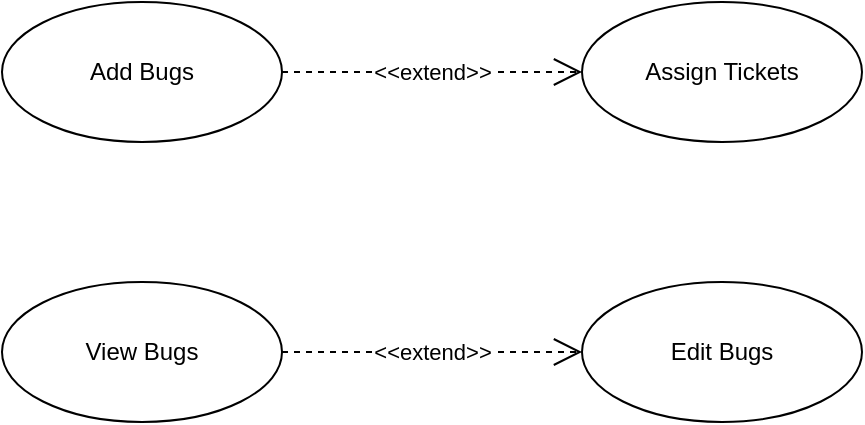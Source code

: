 <mxfile version="24.7.6">
  <diagram name="Page-1" id="8JsX9kJX0IKKpNKL3Epg">
    <mxGraphModel dx="770" dy="463" grid="1" gridSize="10" guides="1" tooltips="1" connect="1" arrows="1" fold="1" page="1" pageScale="1" pageWidth="1920" pageHeight="1200" math="0" shadow="0">
      <root>
        <mxCell id="0" />
        <mxCell id="1" parent="0" />
        <mxCell id="JjX4tOd3_MNTxjReDuWn-1" value="Edit Bugs" style="ellipse;whiteSpace=wrap;html=1;" vertex="1" parent="1">
          <mxGeometry x="480" y="240" width="140" height="70" as="geometry" />
        </mxCell>
        <mxCell id="JjX4tOd3_MNTxjReDuWn-2" value="Assign Tickets" style="ellipse;whiteSpace=wrap;html=1;" vertex="1" parent="1">
          <mxGeometry x="480" y="100" width="140" height="70" as="geometry" />
        </mxCell>
        <mxCell id="JjX4tOd3_MNTxjReDuWn-3" value="View Bugs" style="ellipse;whiteSpace=wrap;html=1;" vertex="1" parent="1">
          <mxGeometry x="190" y="240" width="140" height="70" as="geometry" />
        </mxCell>
        <mxCell id="JjX4tOd3_MNTxjReDuWn-4" value="Add Bugs" style="ellipse;whiteSpace=wrap;html=1;" vertex="1" parent="1">
          <mxGeometry x="190" y="100" width="140" height="70" as="geometry" />
        </mxCell>
        <mxCell id="JjX4tOd3_MNTxjReDuWn-5" value="&amp;lt;&amp;lt;extend&amp;gt;&amp;gt;" style="endArrow=open;endSize=12;dashed=1;html=1;rounded=0;" edge="1" parent="1" source="JjX4tOd3_MNTxjReDuWn-4" target="JjX4tOd3_MNTxjReDuWn-2">
          <mxGeometry width="160" relative="1" as="geometry">
            <mxPoint x="320" y="240" as="sourcePoint" />
            <mxPoint x="480" y="240" as="targetPoint" />
          </mxGeometry>
        </mxCell>
        <mxCell id="JjX4tOd3_MNTxjReDuWn-6" value="&amp;lt;&amp;lt;extend&amp;gt;&amp;gt;" style="endArrow=open;endSize=12;dashed=1;html=1;rounded=0;" edge="1" parent="1" source="JjX4tOd3_MNTxjReDuWn-3" target="JjX4tOd3_MNTxjReDuWn-1">
          <mxGeometry width="160" relative="1" as="geometry">
            <mxPoint x="330" y="250" as="sourcePoint" />
            <mxPoint x="490" y="250" as="targetPoint" />
          </mxGeometry>
        </mxCell>
      </root>
    </mxGraphModel>
  </diagram>
</mxfile>
